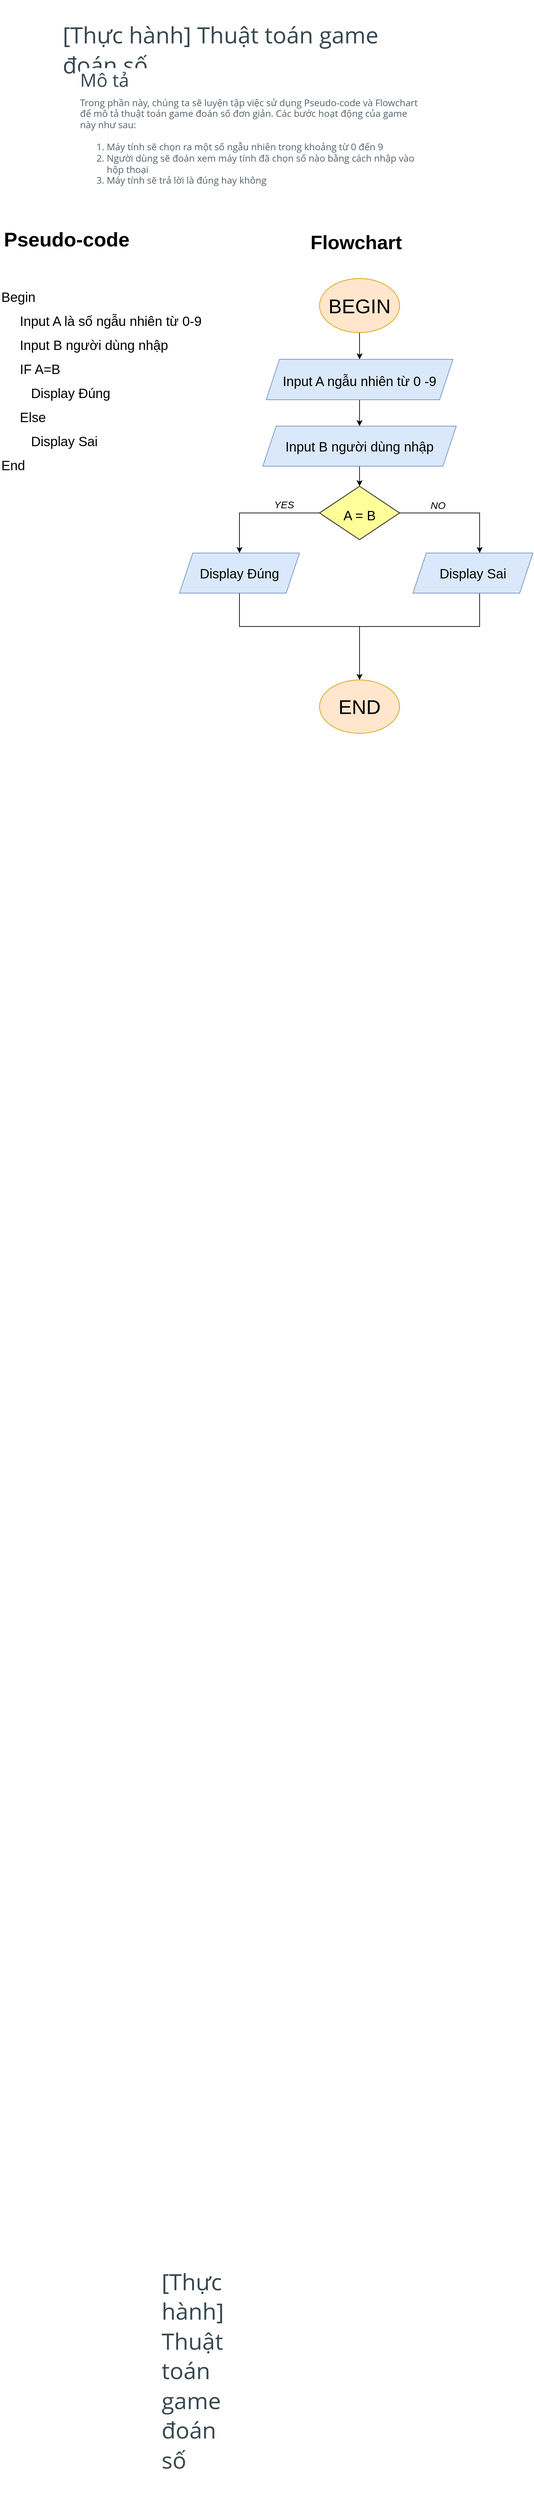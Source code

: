 <mxfile version="16.6.4" type="device"><diagram id="C5RBs43oDa-KdzZeNtuy" name="Page-1"><mxGraphModel dx="868" dy="3967" grid="1" gridSize="10" guides="1" tooltips="1" connect="1" arrows="1" fold="1" page="1" pageScale="1" pageWidth="827" pageHeight="1169" background="#ffffff" math="0" shadow="0"><root><mxCell id="WIyWlLk6GJQsqaUBKTNV-0"/><mxCell id="WIyWlLk6GJQsqaUBKTNV-1" parent="WIyWlLk6GJQsqaUBKTNV-0"/><mxCell id="g3LOCy8lQeydDQ4qZAqA-1" value="&#10;&#10;&lt;h2 style=&quot;box-sizing: border-box; margin-top: 0px; margin-bottom: 0.5rem; font-family: &amp;quot;open sans&amp;quot;; font-weight: 400; line-height: 1.3; color: rgb(55, 71, 79); font-size: 2.143rem; font-style: normal; letter-spacing: normal; text-align: left; text-indent: 0px; text-transform: none; word-spacing: 0px; background-color: rgb(255, 255, 255);&quot;&gt;[Thực hành] Thuật toán game đoán số&lt;/h2&gt;&#10;&#10;" style="text;html=1;strokeColor=none;fillColor=none;align=center;verticalAlign=middle;whiteSpace=wrap;rounded=0;" vertex="1" parent="WIyWlLk6GJQsqaUBKTNV-1"><mxGeometry x="300" y="40" width="60" height="30" as="geometry"/></mxCell><mxCell id="g3LOCy8lQeydDQ4qZAqA-2" value="&#10;&#10;&lt;h2 style=&quot;box-sizing: border-box; margin-top: 0px; margin-bottom: 0.5rem; font-family: &amp;quot;open sans&amp;quot;; font-weight: 400; line-height: 1.3; color: rgb(55, 71, 79); font-size: 2.143rem; font-style: normal; letter-spacing: normal; text-align: left; text-indent: 0px; text-transform: none; word-spacing: 0px; background-color: rgb(255, 255, 255);&quot;&gt;[Thực hành] Thuật toán game đoán số&lt;/h2&gt;&#10;&#10;" style="text;html=1;strokeColor=none;fillColor=none;align=center;verticalAlign=middle;whiteSpace=wrap;rounded=0;" vertex="1" parent="WIyWlLk6GJQsqaUBKTNV-1"><mxGeometry x="134" y="-3440" width="560" height="40" as="geometry"/></mxCell><mxCell id="g3LOCy8lQeydDQ4qZAqA-3" value="&#10;&#10;&lt;h3 id=&quot;yui_3_17_2_1_1646101157492_782&quot; style=&quot;box-sizing: border-box; margin-top: 0px; margin-bottom: 0.5rem; font-family: &amp;quot;open sans&amp;quot;; font-weight: 400; line-height: 1.3; color: rgb(55, 71, 79); font-size: 1.715rem; font-style: normal; letter-spacing: normal; text-align: left; text-indent: 0px; text-transform: none; word-spacing: 0px; background-color: rgb(255, 255, 255);&quot;&gt;Mô tả&lt;/h3&gt;&lt;p style=&quot;box-sizing: border-box; margin-top: 0px; margin-bottom: 1rem; color: rgb(82, 96, 105); font-family: &amp;quot;open sans&amp;quot;, sans-serif; font-size: 14px; font-style: normal; font-weight: 400; letter-spacing: normal; text-align: left; text-indent: 0px; text-transform: none; word-spacing: 0px; background-color: rgb(255, 255, 255);&quot;&gt;Trong phần này, chúng ta sẽ luyện tập việc sử dụng Pseudo-code và Flowchart để mô tả thuật toán game đoán số đơn giản. Các bước hoạt động của game này như sau:&lt;/p&gt;&lt;ol style=&quot;box-sizing: border-box; margin-top: 0px; margin-bottom: 1rem; color: rgb(82, 96, 105); font-family: &amp;quot;open sans&amp;quot;, sans-serif; font-size: 14px; font-style: normal; font-weight: 400; letter-spacing: normal; text-align: left; text-indent: 0px; text-transform: none; word-spacing: 0px; background-color: rgb(255, 255, 255);&quot;&gt;&lt;li style=&quot;box-sizing: border-box&quot;&gt;Máy tính sẽ chọn ra một số ngẫu nhiên trong khoảng từ 0 đến 9&lt;/li&gt;&lt;li style=&quot;box-sizing: border-box&quot;&gt;Người dùng sẽ đoán xem máy tính đã chọn số nào bằng cách nhập vào hộp thoại&lt;/li&gt;&lt;li style=&quot;box-sizing: border-box&quot;&gt;Máy tính sẽ trả lời là đúng hay không&lt;/li&gt;&lt;/ol&gt;&#10;&#10;" style="text;html=1;strokeColor=none;fillColor=none;align=center;verticalAlign=middle;whiteSpace=wrap;rounded=0;" vertex="1" parent="WIyWlLk6GJQsqaUBKTNV-1"><mxGeometry x="160" y="-3360" width="510" height="120" as="geometry"/></mxCell><mxCell id="g3LOCy8lQeydDQ4qZAqA-4" value="&lt;b&gt;&lt;font style=&quot;font-size: 30px&quot;&gt;Pseudo-code&lt;/font&gt;&lt;/b&gt;" style="text;html=1;strokeColor=none;fillColor=none;align=center;verticalAlign=middle;whiteSpace=wrap;rounded=0;labelBackgroundColor=default;" vertex="1" parent="WIyWlLk6GJQsqaUBKTNV-1"><mxGeometry x="41" y="-3190" width="200" height="100" as="geometry"/></mxCell><mxCell id="g3LOCy8lQeydDQ4qZAqA-5" value="&lt;font style=&quot;font-size: 20px&quot;&gt;Begin&lt;br&gt;&amp;nbsp; &amp;nbsp; &amp;nbsp;Input A là số ngẫu nhiên từ 0-9&lt;br&gt;&amp;nbsp; &amp;nbsp; &amp;nbsp;Input B người dùng nhập&lt;br&gt;&amp;nbsp; &amp;nbsp; &amp;nbsp;IF A=B&lt;br&gt;&amp;nbsp; &amp;nbsp; &amp;nbsp; &amp;nbsp; Display Đúng&lt;br&gt;&amp;nbsp; &amp;nbsp; &amp;nbsp;Else&lt;br&gt;&amp;nbsp; &amp;nbsp; &amp;nbsp; &amp;nbsp; Display Sai&lt;br&gt;End&lt;br&gt;&lt;br&gt;&lt;br&gt;&lt;/font&gt;" style="text;html=1;strokeColor=none;fillColor=none;align=left;verticalAlign=top;whiteSpace=wrap;rounded=0;fontSize=30;labelBackgroundColor=default;" vertex="1" parent="WIyWlLk6GJQsqaUBKTNV-1"><mxGeometry x="41" y="-3081" width="360" height="201" as="geometry"/></mxCell><mxCell id="g3LOCy8lQeydDQ4qZAqA-7" value="&lt;b&gt;&lt;font style=&quot;font-size: 29px&quot;&gt;Flowchart&lt;/font&gt;&lt;/b&gt;" style="text;html=1;strokeColor=none;fillColor=none;align=center;verticalAlign=middle;whiteSpace=wrap;rounded=0;labelBackgroundColor=default;fontSize=20;" vertex="1" parent="WIyWlLk6GJQsqaUBKTNV-1"><mxGeometry x="470" y="-3160" width="210" height="50" as="geometry"/></mxCell><mxCell id="g3LOCy8lQeydDQ4qZAqA-11" value="" style="edgeStyle=orthogonalEdgeStyle;rounded=0;orthogonalLoop=1;jettySize=auto;html=1;fontSize=29;" edge="1" parent="WIyWlLk6GJQsqaUBKTNV-1" source="g3LOCy8lQeydDQ4qZAqA-8" target="g3LOCy8lQeydDQ4qZAqA-10"><mxGeometry relative="1" as="geometry"/></mxCell><mxCell id="g3LOCy8lQeydDQ4qZAqA-8" value="&lt;font style=&quot;font-size: 30px&quot;&gt;BEGIN&lt;br&gt;&lt;/font&gt;" style="ellipse;whiteSpace=wrap;html=1;labelBackgroundColor=none;fontSize=29;fillColor=#ffe6cc;strokeColor=#d79b00;" vertex="1" parent="WIyWlLk6GJQsqaUBKTNV-1"><mxGeometry x="520" y="-3081" width="120" height="81" as="geometry"/></mxCell><mxCell id="g3LOCy8lQeydDQ4qZAqA-13" value="" style="edgeStyle=orthogonalEdgeStyle;rounded=0;orthogonalLoop=1;jettySize=auto;html=1;fontSize=20;" edge="1" parent="WIyWlLk6GJQsqaUBKTNV-1" source="g3LOCy8lQeydDQ4qZAqA-10" target="g3LOCy8lQeydDQ4qZAqA-12"><mxGeometry relative="1" as="geometry"/></mxCell><mxCell id="g3LOCy8lQeydDQ4qZAqA-10" value="&lt;font style=&quot;font-size: 20px&quot;&gt;Input A ngẫu nhiên từ 0 -9&lt;/font&gt;" style="shape=parallelogram;perimeter=parallelogramPerimeter;whiteSpace=wrap;html=1;fixedSize=1;fontSize=29;fillColor=#dae8fc;strokeColor=#6c8ebf;labelBackgroundColor=none;" vertex="1" parent="WIyWlLk6GJQsqaUBKTNV-1"><mxGeometry x="440" y="-2960" width="280" height="60.5" as="geometry"/></mxCell><mxCell id="g3LOCy8lQeydDQ4qZAqA-15" value="" style="edgeStyle=orthogonalEdgeStyle;rounded=0;orthogonalLoop=1;jettySize=auto;html=1;fontSize=20;" edge="1" parent="WIyWlLk6GJQsqaUBKTNV-1" source="g3LOCy8lQeydDQ4qZAqA-12"><mxGeometry relative="1" as="geometry"><mxPoint x="580" y="-2770" as="targetPoint"/></mxGeometry></mxCell><mxCell id="g3LOCy8lQeydDQ4qZAqA-12" value="Input B người dùng nhập" style="shape=parallelogram;perimeter=parallelogramPerimeter;whiteSpace=wrap;html=1;fixedSize=1;fontSize=20;fillColor=#dae8fc;strokeColor=#6c8ebf;labelBackgroundColor=none;" vertex="1" parent="WIyWlLk6GJQsqaUBKTNV-1"><mxGeometry x="435" y="-2860" width="290" height="60" as="geometry"/></mxCell><mxCell id="g3LOCy8lQeydDQ4qZAqA-17" value="&lt;font style=&quot;font-size: 15px&quot;&gt;&lt;i&gt;YES&lt;/i&gt;&lt;/font&gt;" style="edgeStyle=orthogonalEdgeStyle;rounded=0;orthogonalLoop=1;jettySize=auto;html=1;fontSize=20;verticalAlign=bottom;align=left;exitX=0;exitY=0.5;exitDx=0;exitDy=0;" edge="1" parent="WIyWlLk6GJQsqaUBKTNV-1" source="g3LOCy8lQeydDQ4qZAqA-29" target="g3LOCy8lQeydDQ4qZAqA-16"><mxGeometry x="-0.222" relative="1" as="geometry"><mxPoint x="480" y="-2740" as="sourcePoint"/><Array as="points"><mxPoint x="400" y="-2730"/></Array><mxPoint as="offset"/></mxGeometry></mxCell><mxCell id="g3LOCy8lQeydDQ4qZAqA-19" value="&lt;div&gt;&lt;i&gt;NO&lt;/i&gt;&lt;/div&gt;" style="edgeStyle=orthogonalEdgeStyle;rounded=0;orthogonalLoop=1;jettySize=auto;html=1;fontSize=15;align=right;verticalAlign=bottom;exitX=1;exitY=0.5;exitDx=0;exitDy=0;" edge="1" parent="WIyWlLk6GJQsqaUBKTNV-1" source="g3LOCy8lQeydDQ4qZAqA-29" target="g3LOCy8lQeydDQ4qZAqA-18"><mxGeometry x="-0.222" relative="1" as="geometry"><mxPoint x="680" y="-2740" as="sourcePoint"/><Array as="points"><mxPoint x="760" y="-2730"/></Array><mxPoint as="offset"/></mxGeometry></mxCell><mxCell id="g3LOCy8lQeydDQ4qZAqA-24" value="" style="edgeStyle=orthogonalEdgeStyle;rounded=0;orthogonalLoop=1;jettySize=auto;html=1;fontSize=15;entryX=0.444;entryY=1;entryDx=0;entryDy=0;entryPerimeter=0;endArrow=none;endFill=0;" edge="1" parent="WIyWlLk6GJQsqaUBKTNV-1" source="g3LOCy8lQeydDQ4qZAqA-16" target="g3LOCy8lQeydDQ4qZAqA-18"><mxGeometry relative="1" as="geometry"><mxPoint x="410" y="-2560" as="targetPoint"/><Array as="points"><mxPoint x="400" y="-2560"/><mxPoint x="760" y="-2560"/></Array></mxGeometry></mxCell><mxCell id="g3LOCy8lQeydDQ4qZAqA-16" value="Display Đúng" style="shape=parallelogram;perimeter=parallelogramPerimeter;whiteSpace=wrap;html=1;fixedSize=1;fontSize=20;fillColor=#dae8fc;strokeColor=#6c8ebf;labelBackgroundColor=none;" vertex="1" parent="WIyWlLk6GJQsqaUBKTNV-1"><mxGeometry x="310" y="-2670" width="180" height="60" as="geometry"/></mxCell><mxCell id="g3LOCy8lQeydDQ4qZAqA-18" value="Display Sai" style="shape=parallelogram;perimeter=parallelogramPerimeter;whiteSpace=wrap;html=1;fixedSize=1;fontSize=20;fillColor=#dae8fc;strokeColor=#6c8ebf;labelBackgroundColor=none;" vertex="1" parent="WIyWlLk6GJQsqaUBKTNV-1"><mxGeometry x="660" y="-2670" width="180" height="60" as="geometry"/></mxCell><mxCell id="g3LOCy8lQeydDQ4qZAqA-27" value="" style="endArrow=classic;html=1;rounded=0;fontSize=15;" edge="1" parent="WIyWlLk6GJQsqaUBKTNV-1"><mxGeometry width="50" height="50" relative="1" as="geometry"><mxPoint x="580" y="-2560" as="sourcePoint"/><mxPoint x="580" y="-2480" as="targetPoint"/></mxGeometry></mxCell><mxCell id="g3LOCy8lQeydDQ4qZAqA-28" value="&lt;font style=&quot;font-size: 30px&quot;&gt;END&lt;/font&gt;" style="ellipse;whiteSpace=wrap;html=1;labelBackgroundColor=none;fontSize=15;fillColor=#ffe6cc;strokeColor=#d79b00;" vertex="1" parent="WIyWlLk6GJQsqaUBKTNV-1"><mxGeometry x="520" y="-2480" width="120" height="80" as="geometry"/></mxCell><mxCell id="g3LOCy8lQeydDQ4qZAqA-29" value="&lt;font style=&quot;font-size: 20px&quot;&gt;A = B&lt;/font&gt;" style="rhombus;whiteSpace=wrap;html=1;labelBackgroundColor=none;fontSize=30;fillColor=#FFFF99;" vertex="1" parent="WIyWlLk6GJQsqaUBKTNV-1"><mxGeometry x="520" y="-2770" width="120" height="80" as="geometry"/></mxCell></root></mxGraphModel></diagram></mxfile>